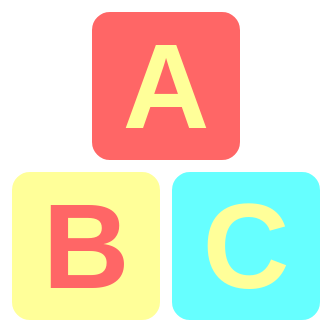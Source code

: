<mxfile version="26.2.2">
  <diagram name="Page-1" id="sw7tEdLEhmfe7MQQbSU7">
    <mxGraphModel dx="1428" dy="961" grid="1" gridSize="10" guides="1" tooltips="1" connect="1" arrows="1" fold="1" page="1" pageScale="1" pageWidth="850" pageHeight="1100" math="0" shadow="0">
      <root>
        <mxCell id="0" />
        <mxCell id="1" parent="0" />
        <mxCell id="C7H2JoMesARqou5uJ06l-1" value="&lt;font face=&quot;Helvetica&quot; style=&quot;font-size: 60px; color: rgb(255, 255, 153);&quot;&gt;&lt;b style=&quot;&quot;&gt;A&lt;/b&gt;&lt;/font&gt;" style="whiteSpace=wrap;html=1;aspect=fixed;strokeWidth=6;glass=0;rounded=1;fillColor=#FF6666;strokeColor=#FFFFFF;" vertex="1" parent="1">
          <mxGeometry x="280" y="200" width="80" height="80" as="geometry" />
        </mxCell>
        <mxCell id="C7H2JoMesARqou5uJ06l-2" value="&lt;font style=&quot;font-size: 60px; color: rgb(255, 102, 102);&quot;&gt;&lt;b&gt;B&lt;/b&gt;&lt;/font&gt;" style="whiteSpace=wrap;html=1;aspect=fixed;strokeWidth=6;glass=0;rounded=1;fillColor=#FFFF99;strokeColor=#FFFFFF;" vertex="1" parent="1">
          <mxGeometry x="240" y="280" width="80" height="80" as="geometry" />
        </mxCell>
        <mxCell id="C7H2JoMesARqou5uJ06l-3" value="&lt;font style=&quot;font-size: 60px; color: rgb(255, 255, 153);&quot;&gt;&lt;b&gt;C&lt;/b&gt;&lt;/font&gt;" style="whiteSpace=wrap;html=1;aspect=fixed;strokeWidth=6;glass=0;rounded=1;fillColor=#66FFFF;strokeColor=#FFFFFF;" vertex="1" parent="1">
          <mxGeometry x="320" y="280" width="80" height="80" as="geometry" />
        </mxCell>
      </root>
    </mxGraphModel>
  </diagram>
</mxfile>

